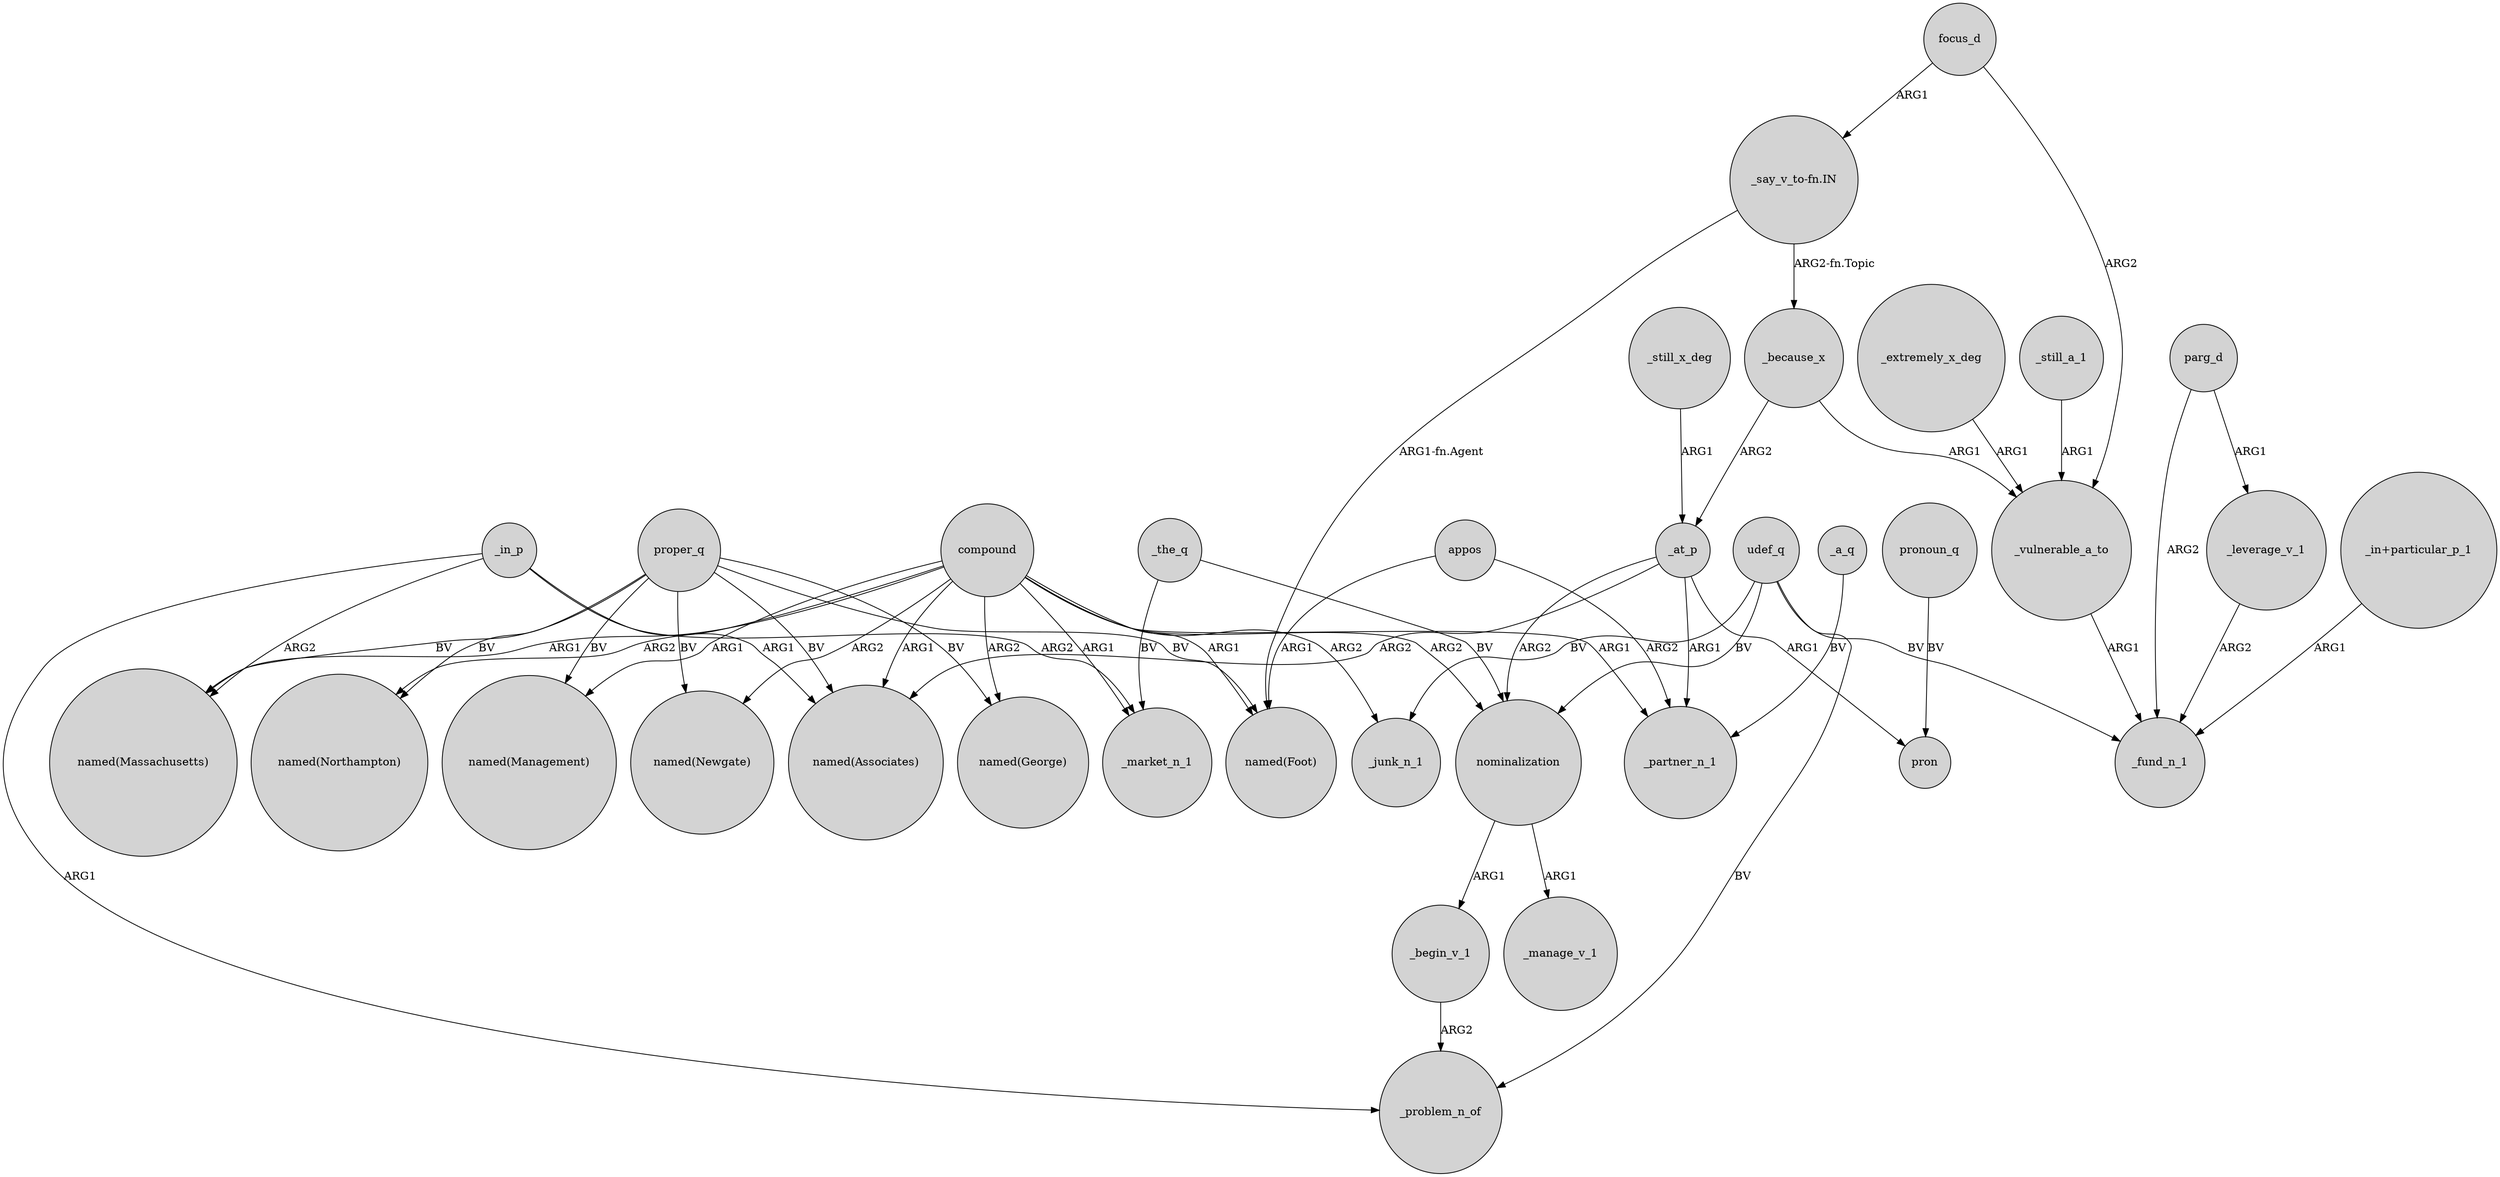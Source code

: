 digraph {
	node [shape=circle style=filled]
	_because_x -> _at_p [label=ARG2]
	_vulnerable_a_to -> _fund_n_1 [label=ARG1]
	nominalization -> _begin_v_1 [label=ARG1]
	_leverage_v_1 -> _fund_n_1 [label=ARG2]
	appos -> _partner_n_1 [label=ARG2]
	focus_d -> _vulnerable_a_to [label=ARG2]
	_a_q -> _partner_n_1 [label=BV]
	compound -> "named(Newgate)" [label=ARG2]
	"_say_v_to-fn.IN" -> "named(Foot)" [label="ARG1-fn.Agent"]
	compound -> _partner_n_1 [label=ARG1]
	_in_p -> "named(Massachusetts)" [label=ARG2]
	compound -> "named(George)" [label=ARG2]
	compound -> nominalization [label=ARG2]
	compound -> _junk_n_1 [label=ARG2]
	udef_q -> _problem_n_of [label=BV]
	parg_d -> _fund_n_1 [label=ARG2]
	_in_p -> _problem_n_of [label=ARG1]
	_at_p -> pron [label=ARG1]
	focus_d -> "_say_v_to-fn.IN" [label=ARG1]
	proper_q -> "named(Foot)" [label=BV]
	"_say_v_to-fn.IN" -> _because_x [label="ARG2-fn.Topic"]
	appos -> "named(Foot)" [label=ARG1]
	"_in+particular_p_1" -> _fund_n_1 [label=ARG1]
	parg_d -> _leverage_v_1 [label=ARG1]
	udef_q -> _junk_n_1 [label=BV]
	pronoun_q -> pron [label=BV]
	compound -> "named(Northampton)" [label=ARG2]
	_extremely_x_deg -> _vulnerable_a_to [label=ARG1]
	compound -> "named(Foot)" [label=ARG1]
	proper_q -> "named(George)" [label=BV]
	udef_q -> _fund_n_1 [label=BV]
	udef_q -> nominalization [label=BV]
	_at_p -> "named(Associates)" [label=ARG2]
	_begin_v_1 -> _problem_n_of [label=ARG2]
	_still_x_deg -> _at_p [label=ARG1]
	_at_p -> nominalization [label=ARG2]
	_still_a_1 -> _vulnerable_a_to [label=ARG1]
	_because_x -> _vulnerable_a_to [label=ARG1]
	proper_q -> "named(Massachusetts)" [label=BV]
	proper_q -> "named(Northampton)" [label=BV]
	_in_p -> _market_n_1 [label=ARG2]
	compound -> "named(Associates)" [label=ARG1]
	compound -> "named(Management)" [label=ARG1]
	compound -> _market_n_1 [label=ARG1]
	proper_q -> "named(Associates)" [label=BV]
	compound -> "named(Massachusetts)" [label=ARG1]
	_the_q -> _market_n_1 [label=BV]
	_at_p -> _partner_n_1 [label=ARG1]
	nominalization -> _manage_v_1 [label=ARG1]
	_in_p -> "named(Associates)" [label=ARG1]
	proper_q -> "named(Management)" [label=BV]
	_the_q -> nominalization [label=BV]
	proper_q -> "named(Newgate)" [label=BV]
}
